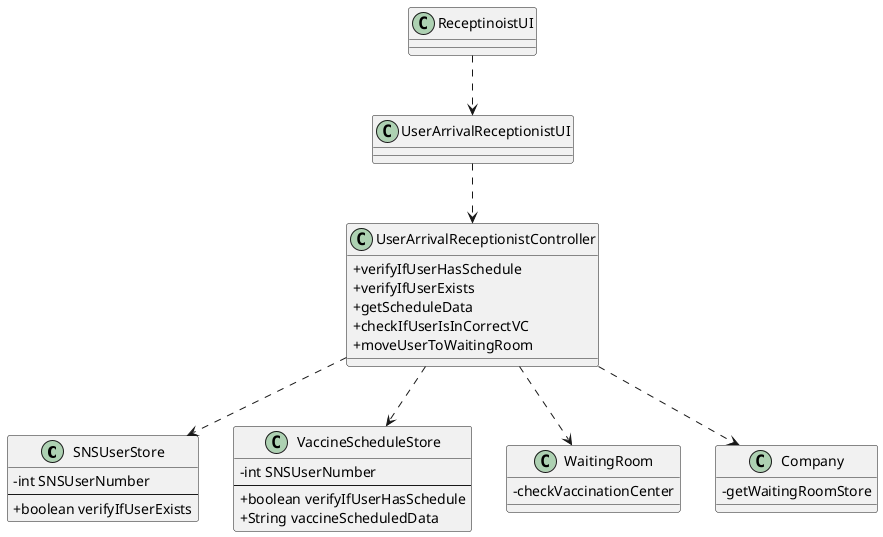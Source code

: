 @startuml
skinparam classAttributeIconSize 0


class SNSUserStore {
  -int SNSUserNumber
  ---
  +boolean verifyIfUserExists
}

class VaccineScheduleStore {
  -int SNSUserNumber
 ---
 +boolean verifyIfUserHasSchedule
 +String vaccineScheduledData
}

class WaitingRoom {
-checkVaccinationCenter
}

class UserArrivalReceptionistController {
  +verifyIfUserHasSchedule
  +verifyIfUserExists
  +getScheduleData
  +checkIfUserIsInCorrectVC
  +moveUserToWaitingRoom

  }

class ReceptinoistUI {
}

class UserArrivalReceptionistUI {
}

class Company {
-getWaitingRoomStore
}

ReceptinoistUI ..> UserArrivalReceptionistUI
UserArrivalReceptionistUI ..> UserArrivalReceptionistController
UserArrivalReceptionistController ..> WaitingRoom
UserArrivalReceptionistController ..> VaccineScheduleStore
UserArrivalReceptionistController ..> SNSUserStore
UserArrivalReceptionistController ..> Company

@enduml